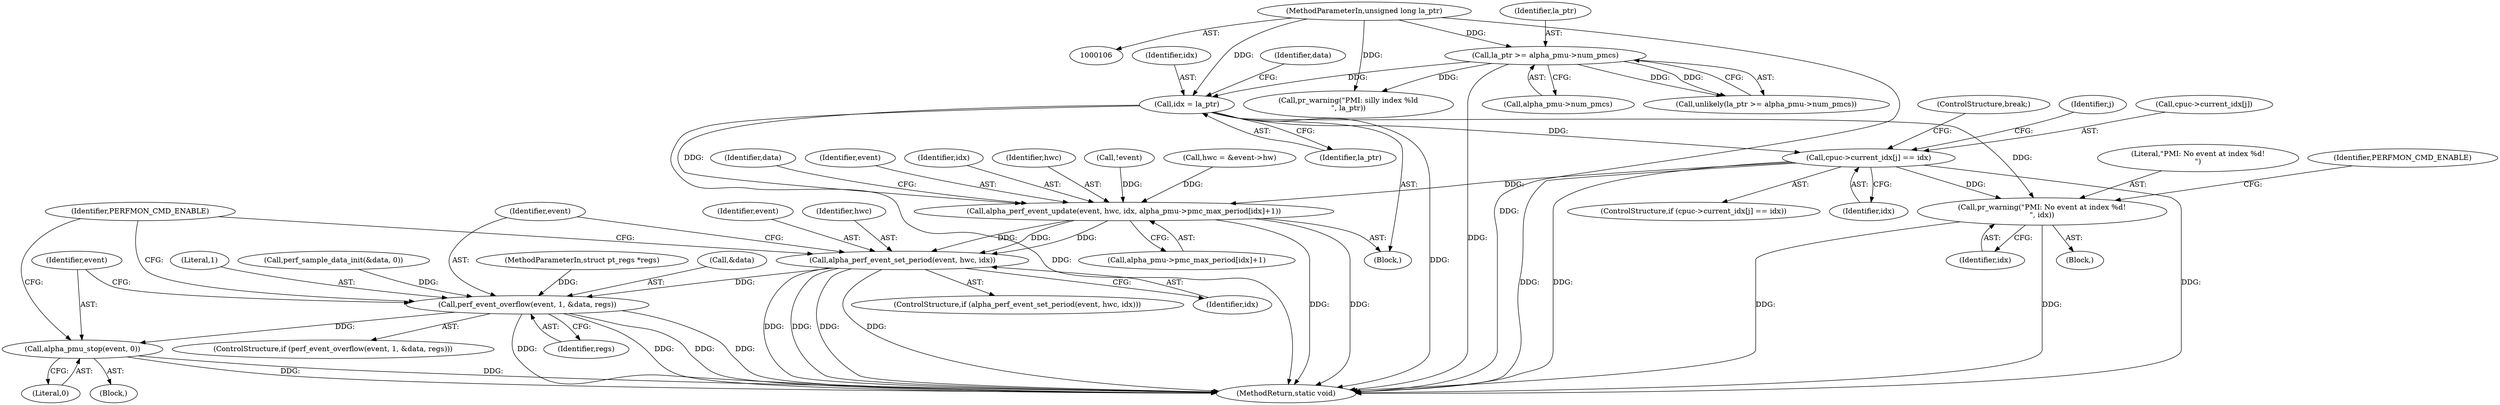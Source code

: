digraph "0_linux_a8b0ca17b80e92faab46ee7179ba9e99ccb61233@pointer" {
"1000168" [label="(Call,cpuc->current_idx[j] == idx)"];
"1000148" [label="(Call,idx = la_ptr)"];
"1000131" [label="(Call,la_ptr >= alpha_pmu->num_pmcs)"];
"1000107" [label="(MethodParameterIn,unsigned long la_ptr)"];
"1000204" [label="(Call,pr_warning(\"PMI: No event at index %d!\n\", idx))"];
"1000219" [label="(Call,alpha_perf_event_update(event, hwc, idx, alpha_pmu->pmc_max_period[idx]+1))"];
"1000240" [label="(Call,alpha_perf_event_set_period(event, hwc, idx))"];
"1000246" [label="(Call,perf_event_overflow(event, 1, &data, regs))"];
"1000253" [label="(Call,alpha_pmu_stop(event, 0))"];
"1000219" [label="(Call,alpha_perf_event_update(event, hwc, idx, alpha_pmu->pmc_max_period[idx]+1))"];
"1000199" [label="(Call,!event)"];
"1000253" [label="(Call,alpha_pmu_stop(event, 0))"];
"1000255" [label="(Literal,0)"];
"1000213" [label="(Call,hwc = &event->hw)"];
"1000175" [label="(ControlStructure,break;)"];
"1000139" [label="(Call,pr_warning(\"PMI: silly index %ld\n\", la_ptr))"];
"1000149" [label="(Identifier,idx)"];
"1000130" [label="(Call,unlikely(la_ptr >= alpha_pmu->num_pmcs))"];
"1000232" [label="(Identifier,data)"];
"1000246" [label="(Call,perf_event_overflow(event, 1, &data, regs))"];
"1000251" [label="(Identifier,regs)"];
"1000254" [label="(Identifier,event)"];
"1000243" [label="(Identifier,idx)"];
"1000165" [label="(Identifier,j)"];
"1000169" [label="(Call,cpuc->current_idx[j])"];
"1000245" [label="(ControlStructure,if (perf_event_overflow(event, 1, &data, regs)))"];
"1000208" [label="(Identifier,PERFMON_CMD_ENABLE)"];
"1000132" [label="(Identifier,la_ptr)"];
"1000167" [label="(ControlStructure,if (cpuc->current_idx[j] == idx))"];
"1000262" [label="(MethodReturn,static void)"];
"1000201" [label="(Block,)"];
"1000108" [label="(MethodParameterIn,struct pt_regs *regs)"];
"1000249" [label="(Call,&data)"];
"1000247" [label="(Identifier,event)"];
"1000206" [label="(Identifier,idx)"];
"1000240" [label="(Call,alpha_perf_event_set_period(event, hwc, idx))"];
"1000241" [label="(Identifier,event)"];
"1000220" [label="(Identifier,event)"];
"1000174" [label="(Identifier,idx)"];
"1000150" [label="(Identifier,la_ptr)"];
"1000242" [label="(Identifier,hwc)"];
"1000252" [label="(Block,)"];
"1000168" [label="(Call,cpuc->current_idx[j] == idx)"];
"1000248" [label="(Literal,1)"];
"1000222" [label="(Identifier,idx)"];
"1000133" [label="(Call,alpha_pmu->num_pmcs)"];
"1000107" [label="(MethodParameterIn,unsigned long la_ptr)"];
"1000223" [label="(Call,alpha_pmu->pmc_max_period[idx]+1)"];
"1000109" [label="(Block,)"];
"1000204" [label="(Call,pr_warning(\"PMI: No event at index %d!\n\", idx))"];
"1000205" [label="(Literal,\"PMI: No event at index %d!\n\")"];
"1000257" [label="(Identifier,PERFMON_CMD_ENABLE)"];
"1000131" [label="(Call,la_ptr >= alpha_pmu->num_pmcs)"];
"1000239" [label="(ControlStructure,if (alpha_perf_event_set_period(event, hwc, idx)))"];
"1000148" [label="(Call,idx = la_ptr)"];
"1000153" [label="(Identifier,data)"];
"1000221" [label="(Identifier,hwc)"];
"1000151" [label="(Call,perf_sample_data_init(&data, 0))"];
"1000168" -> "1000167"  [label="AST: "];
"1000168" -> "1000174"  [label="CFG: "];
"1000169" -> "1000168"  [label="AST: "];
"1000174" -> "1000168"  [label="AST: "];
"1000175" -> "1000168"  [label="CFG: "];
"1000165" -> "1000168"  [label="CFG: "];
"1000168" -> "1000262"  [label="DDG: "];
"1000168" -> "1000262"  [label="DDG: "];
"1000168" -> "1000262"  [label="DDG: "];
"1000148" -> "1000168"  [label="DDG: "];
"1000168" -> "1000204"  [label="DDG: "];
"1000168" -> "1000219"  [label="DDG: "];
"1000148" -> "1000109"  [label="AST: "];
"1000148" -> "1000150"  [label="CFG: "];
"1000149" -> "1000148"  [label="AST: "];
"1000150" -> "1000148"  [label="AST: "];
"1000153" -> "1000148"  [label="CFG: "];
"1000148" -> "1000262"  [label="DDG: "];
"1000148" -> "1000262"  [label="DDG: "];
"1000131" -> "1000148"  [label="DDG: "];
"1000107" -> "1000148"  [label="DDG: "];
"1000148" -> "1000204"  [label="DDG: "];
"1000148" -> "1000219"  [label="DDG: "];
"1000131" -> "1000130"  [label="AST: "];
"1000131" -> "1000133"  [label="CFG: "];
"1000132" -> "1000131"  [label="AST: "];
"1000133" -> "1000131"  [label="AST: "];
"1000130" -> "1000131"  [label="CFG: "];
"1000131" -> "1000262"  [label="DDG: "];
"1000131" -> "1000130"  [label="DDG: "];
"1000131" -> "1000130"  [label="DDG: "];
"1000107" -> "1000131"  [label="DDG: "];
"1000131" -> "1000139"  [label="DDG: "];
"1000107" -> "1000106"  [label="AST: "];
"1000107" -> "1000262"  [label="DDG: "];
"1000107" -> "1000139"  [label="DDG: "];
"1000204" -> "1000201"  [label="AST: "];
"1000204" -> "1000206"  [label="CFG: "];
"1000205" -> "1000204"  [label="AST: "];
"1000206" -> "1000204"  [label="AST: "];
"1000208" -> "1000204"  [label="CFG: "];
"1000204" -> "1000262"  [label="DDG: "];
"1000204" -> "1000262"  [label="DDG: "];
"1000219" -> "1000109"  [label="AST: "];
"1000219" -> "1000223"  [label="CFG: "];
"1000220" -> "1000219"  [label="AST: "];
"1000221" -> "1000219"  [label="AST: "];
"1000222" -> "1000219"  [label="AST: "];
"1000223" -> "1000219"  [label="AST: "];
"1000232" -> "1000219"  [label="CFG: "];
"1000219" -> "1000262"  [label="DDG: "];
"1000219" -> "1000262"  [label="DDG: "];
"1000199" -> "1000219"  [label="DDG: "];
"1000213" -> "1000219"  [label="DDG: "];
"1000219" -> "1000240"  [label="DDG: "];
"1000219" -> "1000240"  [label="DDG: "];
"1000219" -> "1000240"  [label="DDG: "];
"1000240" -> "1000239"  [label="AST: "];
"1000240" -> "1000243"  [label="CFG: "];
"1000241" -> "1000240"  [label="AST: "];
"1000242" -> "1000240"  [label="AST: "];
"1000243" -> "1000240"  [label="AST: "];
"1000247" -> "1000240"  [label="CFG: "];
"1000257" -> "1000240"  [label="CFG: "];
"1000240" -> "1000262"  [label="DDG: "];
"1000240" -> "1000262"  [label="DDG: "];
"1000240" -> "1000262"  [label="DDG: "];
"1000240" -> "1000262"  [label="DDG: "];
"1000240" -> "1000246"  [label="DDG: "];
"1000246" -> "1000245"  [label="AST: "];
"1000246" -> "1000251"  [label="CFG: "];
"1000247" -> "1000246"  [label="AST: "];
"1000248" -> "1000246"  [label="AST: "];
"1000249" -> "1000246"  [label="AST: "];
"1000251" -> "1000246"  [label="AST: "];
"1000254" -> "1000246"  [label="CFG: "];
"1000257" -> "1000246"  [label="CFG: "];
"1000246" -> "1000262"  [label="DDG: "];
"1000246" -> "1000262"  [label="DDG: "];
"1000246" -> "1000262"  [label="DDG: "];
"1000246" -> "1000262"  [label="DDG: "];
"1000151" -> "1000246"  [label="DDG: "];
"1000108" -> "1000246"  [label="DDG: "];
"1000246" -> "1000253"  [label="DDG: "];
"1000253" -> "1000252"  [label="AST: "];
"1000253" -> "1000255"  [label="CFG: "];
"1000254" -> "1000253"  [label="AST: "];
"1000255" -> "1000253"  [label="AST: "];
"1000257" -> "1000253"  [label="CFG: "];
"1000253" -> "1000262"  [label="DDG: "];
"1000253" -> "1000262"  [label="DDG: "];
}

